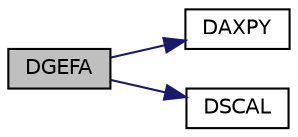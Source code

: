 digraph G
{
  edge [fontname="Helvetica",fontsize="10",labelfontname="Helvetica",labelfontsize="10"];
  node [fontname="Helvetica",fontsize="10",shape=record];
  rankdir=LR;
  Node1 [label="DGEFA",height=0.2,width=0.4,color="black", fillcolor="grey75", style="filled" fontcolor="black"];
  Node1 -> Node2 [color="midnightblue",fontsize="10",style="solid",fontname="Helvetica"];
  Node2 [label="DAXPY",height=0.2,width=0.4,color="black", fillcolor="white", style="filled",URL="$opkda2_8f.html#aab33f5d0b86ce882c644ed8ebef0d37a"];
  Node1 -> Node3 [color="midnightblue",fontsize="10",style="solid",fontname="Helvetica"];
  Node3 [label="DSCAL",height=0.2,width=0.4,color="black", fillcolor="white", style="filled",URL="$opkda2_8f.html#a01717dda8d7fc23df8e65fb4ab83c243"];
}
